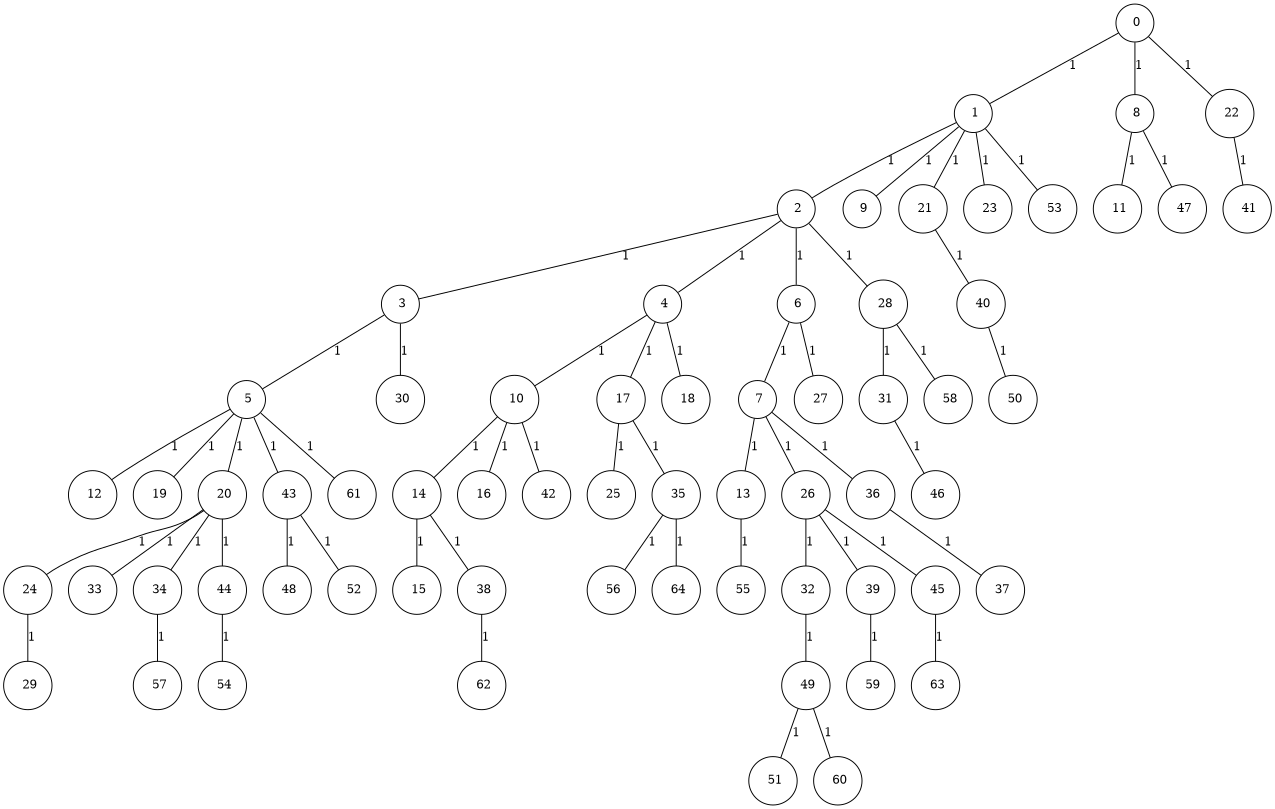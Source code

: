 graph G {
size="8.5,11;"
ratio = "expand;"
fixedsize="true;"
overlap="scale;"
node[shape=circle,width=.12,hight=.12,fontsize=12]
edge[fontsize=12]

0[label=" 0" color=black, pos="0.23697222,0.22642971!"];
1[label=" 1" color=black, pos="2.7914965,2.4159729!"];
2[label=" 2" color=black, pos="2.1097359,1.3954259!"];
3[label=" 3" color=black, pos="2.2339866,2.1072694!"];
4[label=" 4" color=black, pos="1.8104645,2.0042626!"];
5[label=" 5" color=black, pos="0.61082023,1.3724816!"];
6[label=" 6" color=black, pos="2.9197175,0.04919615!"];
7[label=" 7" color=black, pos="2.5293433,0.47279538!"];
8[label=" 8" color=black, pos="1.565033,2.3213851!"];
9[label=" 9" color=black, pos="2.498842,1.8471572!"];
10[label=" 10" color=black, pos="1.837683,0.50759763!"];
11[label=" 11" color=black, pos="2.3180321,2.7287049!"];
12[label=" 12" color=black, pos="1.4038139,2.1646068!"];
13[label=" 13" color=black, pos="0.33336509,2.7622344!"];
14[label=" 14" color=black, pos="1.3751239,1.7686974!"];
15[label=" 15" color=black, pos="2.3747526,0.67078283!"];
16[label=" 16" color=black, pos="1.9407178,0.2963151!"];
17[label=" 17" color=black, pos="2.729526,1.0481378!"];
18[label=" 18" color=black, pos="1.3860554,1.6388785!"];
19[label=" 19" color=black, pos="2.1706025,0.83258411!"];
20[label=" 20" color=black, pos="2.1005508,0.58905056!"];
21[label=" 21" color=black, pos="1.5342794,2.6869986!"];
22[label=" 22" color=black, pos="1.1627155,1.8138705!"];
23[label=" 23" color=black, pos="1.6971887,1.4772537!"];
24[label=" 24" color=black, pos="0.47682133,0.077466419!"];
25[label=" 25" color=black, pos="0.91704114,1.7735563!"];
26[label=" 26" color=black, pos="1.6813397,2.0071841!"];
27[label=" 27" color=black, pos="1.7800181,2.4263586!"];
28[label=" 28" color=black, pos="2.8369591,0.31448482!"];
29[label=" 29" color=black, pos="2.3666941,1.2806417!"];
30[label=" 30" color=black, pos="2.4571793,1.0668778!"];
31[label=" 31" color=black, pos="0.57916563,2.7922745!"];
32[label=" 32" color=black, pos="2.3177004,0.26233429!"];
33[label=" 33" color=black, pos="2.9953452,1.5378381!"];
34[label=" 34" color=black, pos="2.4483253,2.5286271!"];
35[label=" 35" color=black, pos="0.38479036,0.10891223!"];
36[label=" 36" color=black, pos="1.9703949,0.59298793!"];
37[label=" 37" color=black, pos="1.4248804,0.86649872!"];
38[label=" 38" color=black, pos="2.9681419,0.036427674!"];
39[label=" 39" color=black, pos="1.477508,2.6032945!"];
40[label=" 40" color=black, pos="2.6984431,2.0299499!"];
41[label=" 41" color=black, pos="2.9015194,2.3704732!"];
42[label=" 42" color=black, pos="1.1128102,0.57818803!"];
43[label=" 43" color=black, pos="2.8540861,2.71935!"];
44[label=" 44" color=black, pos="2.1104973,1.1615701!"];
45[label=" 45" color=black, pos="0.18596759,1.4174374!"];
46[label=" 46" color=black, pos="1.9614453,0.70141711!"];
47[label=" 47" color=black, pos="1.2825673,2.2341618!"];
48[label=" 48" color=black, pos="1.1703405,0.67479863!"];
49[label=" 49" color=black, pos="0.83189967,2.4217046!"];
50[label=" 50" color=black, pos="2.9443722,1.4423103!"];
51[label=" 51" color=black, pos="2.6869929,0.62293931!"];
52[label=" 52" color=black, pos="1.4739982,0.33286789!"];
53[label=" 53" color=black, pos="1.8125782,1.8140753!"];
54[label=" 54" color=black, pos="0.20417038,0.21297679!"];
55[label=" 55" color=black, pos="1.8202041,0.46774799!"];
56[label=" 56" color=black, pos="2.7112502,1.0624045!"];
57[label=" 57" color=black, pos="2.1878185,1.4878597!"];
58[label=" 58" color=black, pos="2.4840017,2.9306489!"];
59[label=" 59" color=black, pos="1.0918304,0.96848475!"];
60[label=" 60" color=black, pos="2.3380976,0.2257944!"];
61[label=" 61" color=black, pos="1.0516579,1.9246992!"];
62[label=" 62" color=black, pos="2.5553622,2.7425659!"];
63[label=" 63" color=black, pos="0.58481457,1.3661109!"];
64[label=" 64" color=black, pos="2.3528605,1.8392147!"];
0--1[label="1"]
0--8[label="1"]
0--22[label="1"]
1--2[label="1"]
1--9[label="1"]
1--21[label="1"]
1--23[label="1"]
1--53[label="1"]
2--3[label="1"]
2--4[label="1"]
2--6[label="1"]
2--28[label="1"]
3--5[label="1"]
3--30[label="1"]
4--10[label="1"]
4--17[label="1"]
4--18[label="1"]
5--12[label="1"]
5--19[label="1"]
5--20[label="1"]
5--43[label="1"]
5--61[label="1"]
6--7[label="1"]
6--27[label="1"]
7--13[label="1"]
7--26[label="1"]
7--36[label="1"]
8--11[label="1"]
8--47[label="1"]
10--14[label="1"]
10--16[label="1"]
10--42[label="1"]
13--55[label="1"]
14--15[label="1"]
14--38[label="1"]
17--25[label="1"]
17--35[label="1"]
20--24[label="1"]
20--33[label="1"]
20--34[label="1"]
20--44[label="1"]
21--40[label="1"]
22--41[label="1"]
24--29[label="1"]
26--32[label="1"]
26--39[label="1"]
26--45[label="1"]
28--31[label="1"]
28--58[label="1"]
31--46[label="1"]
32--49[label="1"]
34--57[label="1"]
35--56[label="1"]
35--64[label="1"]
36--37[label="1"]
38--62[label="1"]
39--59[label="1"]
40--50[label="1"]
43--48[label="1"]
43--52[label="1"]
44--54[label="1"]
45--63[label="1"]
49--51[label="1"]
49--60[label="1"]

}
